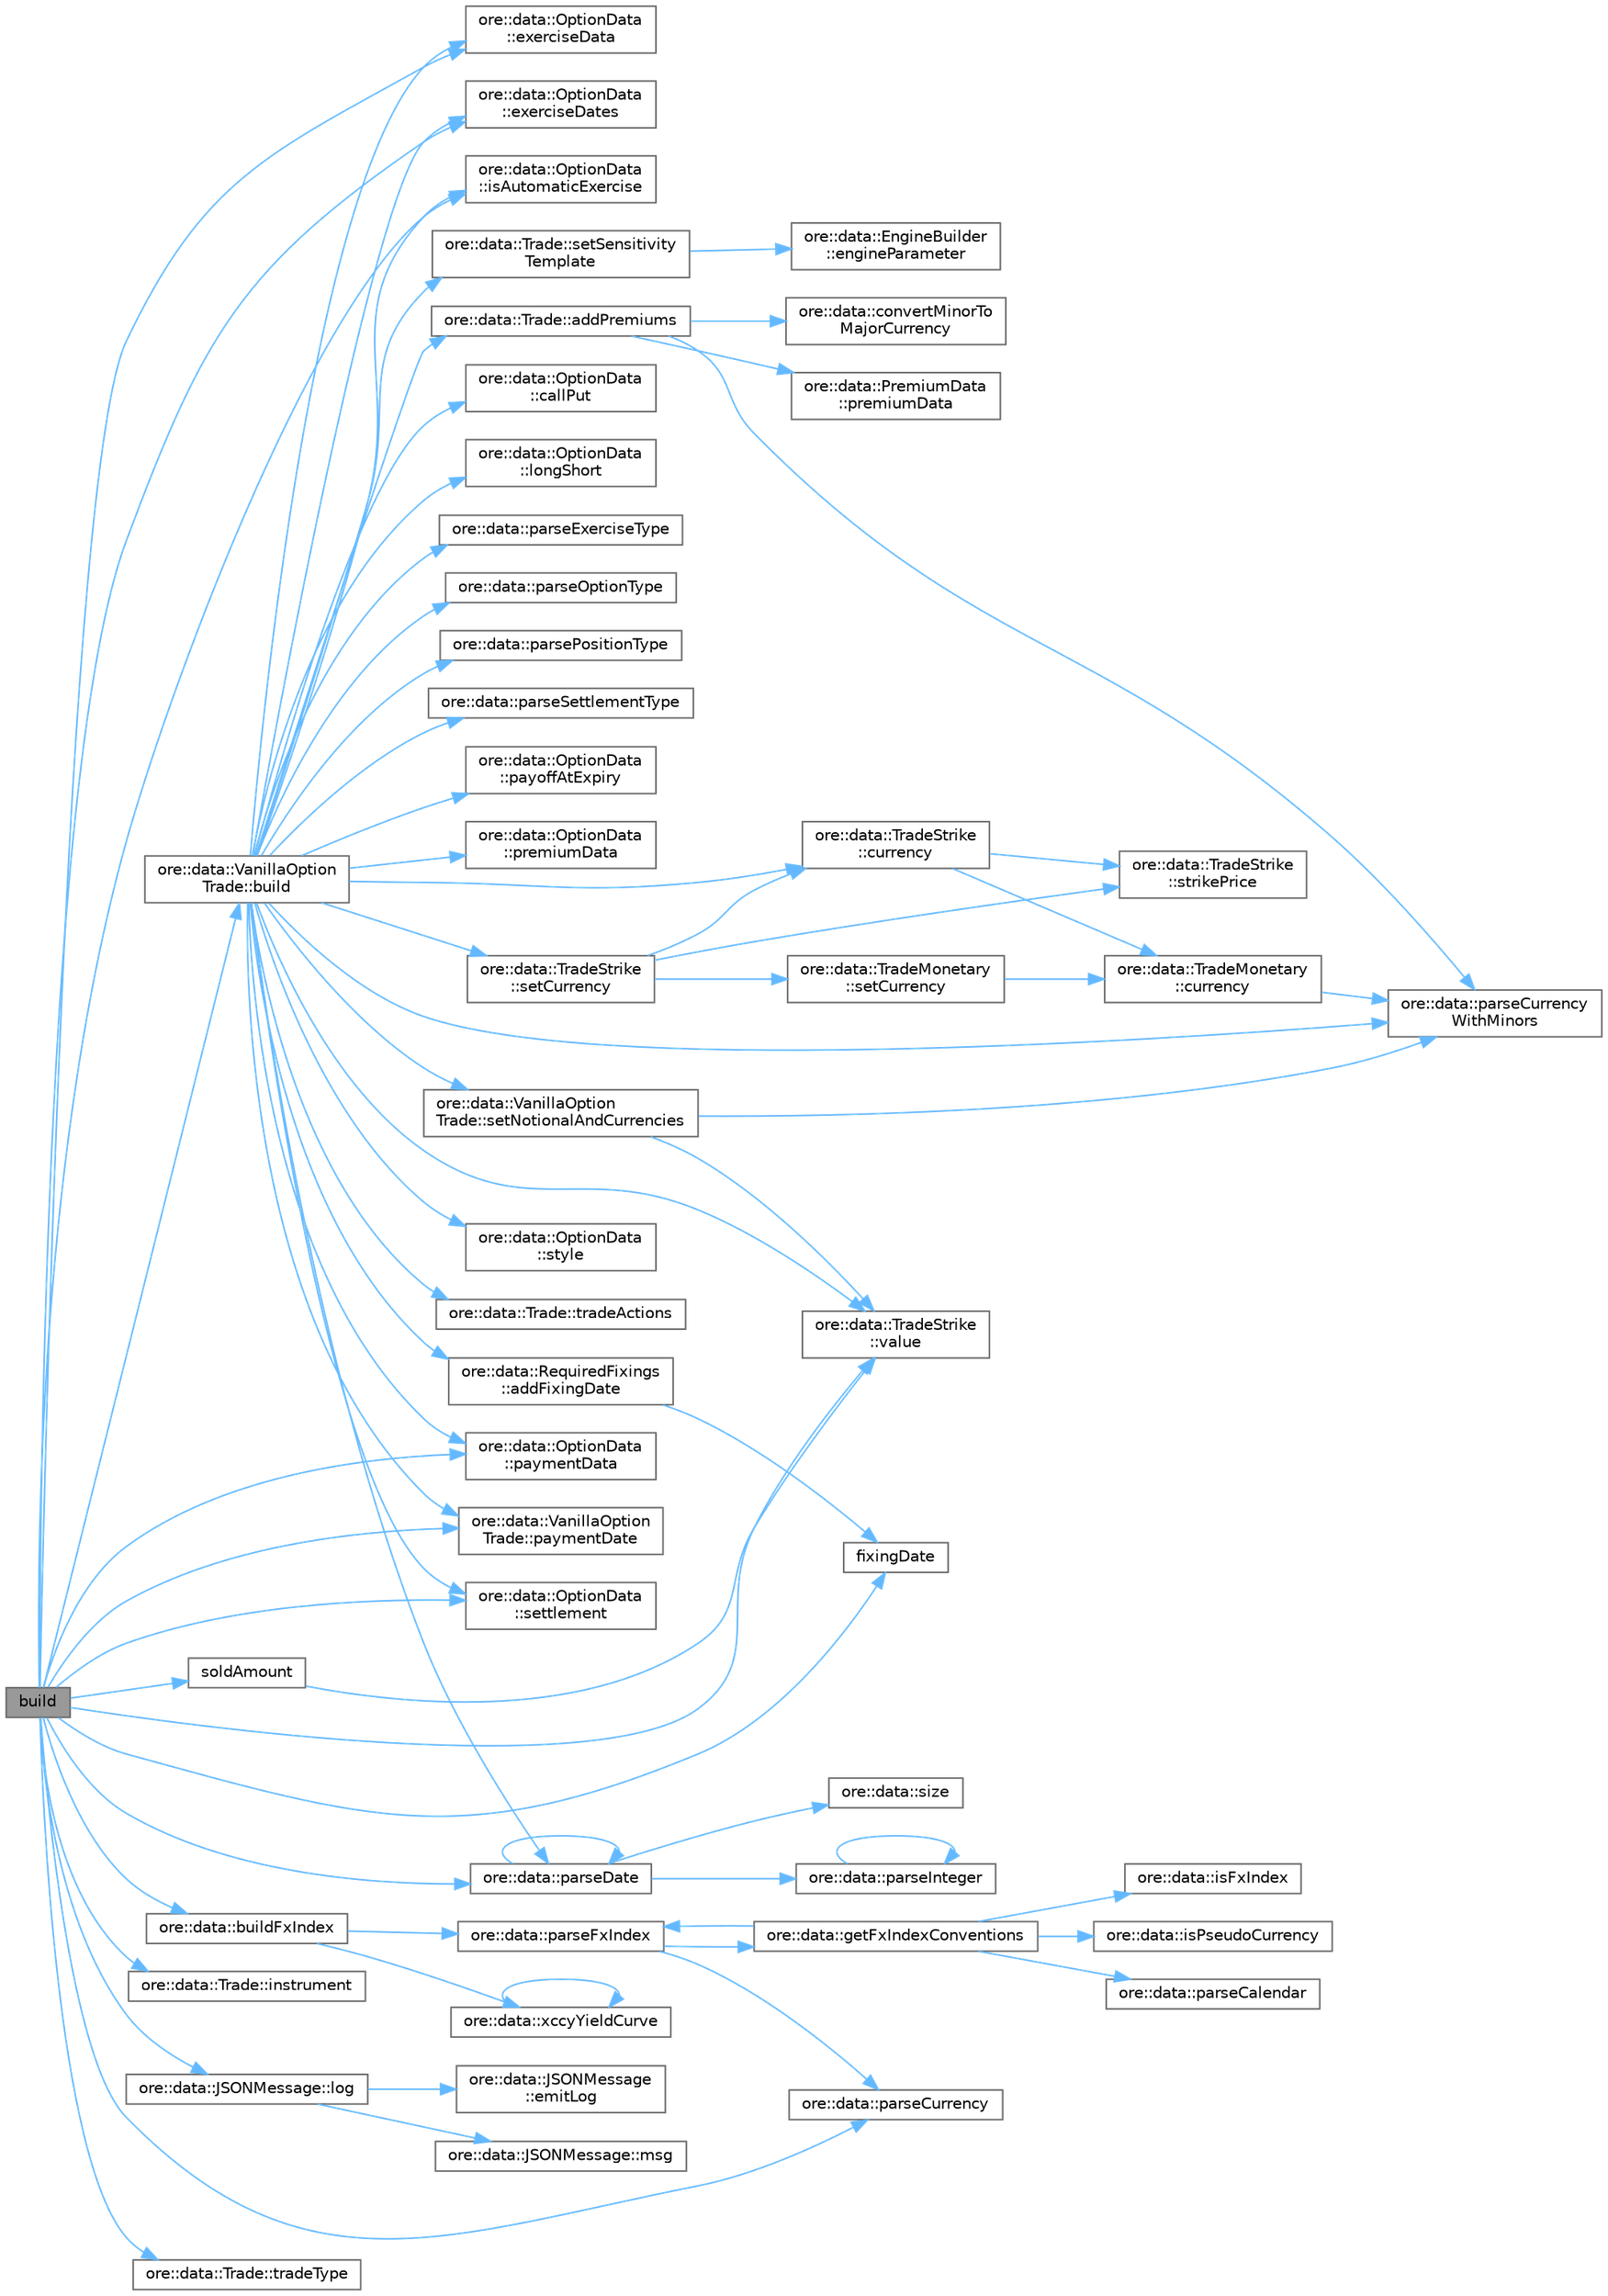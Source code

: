 digraph "build"
{
 // INTERACTIVE_SVG=YES
 // LATEX_PDF_SIZE
  bgcolor="transparent";
  edge [fontname=Helvetica,fontsize=10,labelfontname=Helvetica,labelfontsize=10];
  node [fontname=Helvetica,fontsize=10,shape=box,height=0.2,width=0.4];
  rankdir="LR";
  Node1 [label="build",height=0.2,width=0.4,color="gray40", fillcolor="grey60", style="filled", fontcolor="black",tooltip="Build QuantLib/QuantExt instrument, link pricing engine."];
  Node1 -> Node2 [color="steelblue1",style="solid"];
  Node2 [label="ore::data::VanillaOption\lTrade::build",height=0.2,width=0.4,color="grey40", fillcolor="white", style="filled",URL="$classore_1_1data_1_1_vanilla_option_trade.html#af7b69d5b18d278257927e32b10a23ee6",tooltip="Build QuantLib/QuantExt instrument, link pricing engine."];
  Node2 -> Node3 [color="steelblue1",style="solid"];
  Node3 [label="ore::data::RequiredFixings\l::addFixingDate",height=0.2,width=0.4,color="grey40", fillcolor="white", style="filled",URL="$classore_1_1data_1_1_required_fixings.html#ab7dfe7e5dd7a3d8d8f67fc9096a3c57d",tooltip=" "];
  Node3 -> Node4 [color="steelblue1",style="solid"];
  Node4 [label="fixingDate",height=0.2,width=0.4,color="grey40", fillcolor="white", style="filled",URL="C:/dev/ORE/documentation/QuantExt/doc/quantext.tag$namespace_quant_ext_1_1_zero_inflation.html#a57de786c1c8988b6da9d354282b4b370",tooltip=" "];
  Node2 -> Node5 [color="steelblue1",style="solid"];
  Node5 [label="ore::data::Trade::addPremiums",height=0.2,width=0.4,color="grey40", fillcolor="white", style="filled",URL="$classore_1_1data_1_1_trade.html#a775ea85ca706b8f39e0b3c24a1262b57",tooltip=" "];
  Node5 -> Node6 [color="steelblue1",style="solid"];
  Node6 [label="ore::data::convertMinorTo\lMajorCurrency",height=0.2,width=0.4,color="grey40", fillcolor="white", style="filled",URL="$group__utilities.html#ga63a24b69574b9f0dc9f49cddbcaa242e",tooltip="Convert a value from a minor ccy to major."];
  Node5 -> Node7 [color="steelblue1",style="solid"];
  Node7 [label="ore::data::parseCurrency\lWithMinors",height=0.2,width=0.4,color="grey40", fillcolor="white", style="filled",URL="$group__utilities.html#ga5816082aca07feca7ec905758bd09392",tooltip="Convert text to QuantLib::Currency."];
  Node5 -> Node8 [color="steelblue1",style="solid"];
  Node8 [label="ore::data::PremiumData\l::premiumData",height=0.2,width=0.4,color="grey40", fillcolor="white", style="filled",URL="$classore_1_1data_1_1_premium_data.html#a123c02cf2a8c6d52ae16203dbde172fa",tooltip=" "];
  Node2 -> Node9 [color="steelblue1",style="solid"];
  Node9 [label="ore::data::OptionData\l::callPut",height=0.2,width=0.4,color="grey40", fillcolor="white", style="filled",URL="$classore_1_1data_1_1_option_data.html#a26e655a989f3bd0e0fd895fd3bd50497",tooltip=" "];
  Node2 -> Node10 [color="steelblue1",style="solid"];
  Node10 [label="ore::data::TradeStrike\l::currency",height=0.2,width=0.4,color="grey40", fillcolor="white", style="filled",URL="$classore_1_1data_1_1_trade_strike.html#a79ae4d803e6ff99821ed6f7e674898f7",tooltip=" "];
  Node10 -> Node11 [color="steelblue1",style="solid"];
  Node11 [label="ore::data::TradeMonetary\l::currency",height=0.2,width=0.4,color="grey40", fillcolor="white", style="filled",URL="$classore_1_1data_1_1_trade_monetary.html#a2fd1bb34ef1df644354f3c6872bb90ff",tooltip=" "];
  Node11 -> Node7 [color="steelblue1",style="solid"];
  Node10 -> Node12 [color="steelblue1",style="solid"];
  Node12 [label="ore::data::TradeStrike\l::strikePrice",height=0.2,width=0.4,color="grey40", fillcolor="white", style="filled",URL="$classore_1_1data_1_1_trade_strike.html#af95e1cce2d25b241417ca60f5be7ea65",tooltip=" "];
  Node2 -> Node13 [color="steelblue1",style="solid"];
  Node13 [label="ore::data::OptionData\l::exerciseData",height=0.2,width=0.4,color="grey40", fillcolor="white", style="filled",URL="$classore_1_1data_1_1_option_data.html#ab55874deb46a8404d56db05d2b6e7e9c",tooltip=" "];
  Node2 -> Node14 [color="steelblue1",style="solid"];
  Node14 [label="ore::data::OptionData\l::exerciseDates",height=0.2,width=0.4,color="grey40", fillcolor="white", style="filled",URL="$classore_1_1data_1_1_option_data.html#af82897aa671c01e0988878f1476ef9b8",tooltip=" "];
  Node2 -> Node15 [color="steelblue1",style="solid"];
  Node15 [label="ore::data::OptionData\l::isAutomaticExercise",height=0.2,width=0.4,color="grey40", fillcolor="white", style="filled",URL="$classore_1_1data_1_1_option_data.html#aac4007ef1d4cf94ee4a6597839e9846b",tooltip="Automatic exercise assumed false if not explicitly provided."];
  Node2 -> Node16 [color="steelblue1",style="solid"];
  Node16 [label="ore::data::OptionData\l::longShort",height=0.2,width=0.4,color="grey40", fillcolor="white", style="filled",URL="$classore_1_1data_1_1_option_data.html#a50b9f07b1c2bd1b4fea7f2e7da7fdb2b",tooltip=" "];
  Node2 -> Node7 [color="steelblue1",style="solid"];
  Node2 -> Node17 [color="steelblue1",style="solid"];
  Node17 [label="ore::data::parseDate",height=0.2,width=0.4,color="grey40", fillcolor="white", style="filled",URL="$group__utilities.html#ga59b5fdda574d90facae95dec2d13040d",tooltip="Convert std::string to QuantLib::Date."];
  Node17 -> Node17 [color="steelblue1",style="solid"];
  Node17 -> Node18 [color="steelblue1",style="solid"];
  Node18 [label="ore::data::parseInteger",height=0.2,width=0.4,color="grey40", fillcolor="white", style="filled",URL="$group__utilities.html#gaecd67eda4fb5f4859bb8f6d383547721",tooltip="Convert text to QuantLib::Integer."];
  Node18 -> Node18 [color="steelblue1",style="solid"];
  Node17 -> Node19 [color="steelblue1",style="solid"];
  Node19 [label="ore::data::size",height=0.2,width=0.4,color="grey40", fillcolor="white", style="filled",URL="$namespaceore_1_1data.html#a777e216dee6069b548bb87da7152699e",tooltip=" "];
  Node2 -> Node20 [color="steelblue1",style="solid"];
  Node20 [label="ore::data::parseExerciseType",height=0.2,width=0.4,color="grey40", fillcolor="white", style="filled",URL="$group__utilities.html#ga20c18a22a7c42fb8d358d9778a956011",tooltip="Convert text to QuantLib::Exercise::Type."];
  Node2 -> Node21 [color="steelblue1",style="solid"];
  Node21 [label="ore::data::parseOptionType",height=0.2,width=0.4,color="grey40", fillcolor="white", style="filled",URL="$group__utilities.html#gafba82f05ecaf8827537fb3144f436002",tooltip="Convert text to QuantLib::Option::Type."];
  Node2 -> Node22 [color="steelblue1",style="solid"];
  Node22 [label="ore::data::parsePositionType",height=0.2,width=0.4,color="grey40", fillcolor="white", style="filled",URL="$group__utilities.html#ga71937c757a73b33221be6ce6a8046839",tooltip="Convert text to QuantLib::Position::Type."];
  Node2 -> Node23 [color="steelblue1",style="solid"];
  Node23 [label="ore::data::parseSettlementType",height=0.2,width=0.4,color="grey40", fillcolor="white", style="filled",URL="$group__utilities.html#gaedc713e911316c8eb473fdaf83fcfaa6",tooltip="Convert text to QuantLib::Settlement::Type."];
  Node2 -> Node24 [color="steelblue1",style="solid"];
  Node24 [label="ore::data::OptionData\l::paymentData",height=0.2,width=0.4,color="grey40", fillcolor="white", style="filled",URL="$classore_1_1data_1_1_option_data.html#aaf9f088b33dedab37e1b4e1b7d01502c",tooltip=" "];
  Node2 -> Node25 [color="steelblue1",style="solid"];
  Node25 [label="ore::data::VanillaOption\lTrade::paymentDate",height=0.2,width=0.4,color="grey40", fillcolor="white", style="filled",URL="$classore_1_1data_1_1_vanilla_option_trade.html#aa9d67cb6d3421238c05aa530e7f42885",tooltip=" "];
  Node2 -> Node26 [color="steelblue1",style="solid"];
  Node26 [label="ore::data::OptionData\l::payoffAtExpiry",height=0.2,width=0.4,color="grey40", fillcolor="white", style="filled",URL="$classore_1_1data_1_1_option_data.html#aa84255ed88a50b2ba174afe04df43ed8",tooltip=" "];
  Node2 -> Node27 [color="steelblue1",style="solid"];
  Node27 [label="ore::data::OptionData\l::premiumData",height=0.2,width=0.4,color="grey40", fillcolor="white", style="filled",URL="$classore_1_1data_1_1_option_data.html#adcb66e32b32e9b291c5a6f37e82c5692",tooltip=" "];
  Node2 -> Node28 [color="steelblue1",style="solid"];
  Node28 [label="ore::data::TradeStrike\l::setCurrency",height=0.2,width=0.4,color="grey40", fillcolor="white", style="filled",URL="$classore_1_1data_1_1_trade_strike.html#a56307f76ba467cb0eaa001badcc11b4c",tooltip=" "];
  Node28 -> Node10 [color="steelblue1",style="solid"];
  Node28 -> Node29 [color="steelblue1",style="solid"];
  Node29 [label="ore::data::TradeMonetary\l::setCurrency",height=0.2,width=0.4,color="grey40", fillcolor="white", style="filled",URL="$classore_1_1data_1_1_trade_monetary.html#a56307f76ba467cb0eaa001badcc11b4c",tooltip=" "];
  Node29 -> Node11 [color="steelblue1",style="solid"];
  Node28 -> Node12 [color="steelblue1",style="solid"];
  Node2 -> Node30 [color="steelblue1",style="solid"];
  Node30 [label="ore::data::VanillaOption\lTrade::setNotionalAndCurrencies",height=0.2,width=0.4,color="grey40", fillcolor="white", style="filled",URL="$classore_1_1data_1_1_vanilla_option_trade.html#a412e144fa3140f658a7476ab85fb6677",tooltip=" "];
  Node30 -> Node7 [color="steelblue1",style="solid"];
  Node30 -> Node31 [color="steelblue1",style="solid"];
  Node31 [label="ore::data::TradeStrike\l::value",height=0.2,width=0.4,color="grey40", fillcolor="white", style="filled",URL="$classore_1_1data_1_1_trade_strike.html#ab0070e2cd9d998541431e9aba2e5583b",tooltip=" "];
  Node2 -> Node32 [color="steelblue1",style="solid"];
  Node32 [label="ore::data::Trade::setSensitivity\lTemplate",height=0.2,width=0.4,color="grey40", fillcolor="white", style="filled",URL="$classore_1_1data_1_1_trade.html#a788e0abfac5089ac015b7d71dbda25e3",tooltip=" "];
  Node32 -> Node33 [color="steelblue1",style="solid"];
  Node33 [label="ore::data::EngineBuilder\l::engineParameter",height=0.2,width=0.4,color="grey40", fillcolor="white", style="filled",URL="$classore_1_1data_1_1_engine_builder.html#a9d7654707f3b935dcf6a7b19df70c085",tooltip=" "];
  Node2 -> Node34 [color="steelblue1",style="solid"];
  Node34 [label="ore::data::OptionData\l::settlement",height=0.2,width=0.4,color="grey40", fillcolor="white", style="filled",URL="$classore_1_1data_1_1_option_data.html#a77098ad5025357188934116cfc632fd3",tooltip=" "];
  Node2 -> Node35 [color="steelblue1",style="solid"];
  Node35 [label="ore::data::OptionData\l::style",height=0.2,width=0.4,color="grey40", fillcolor="white", style="filled",URL="$classore_1_1data_1_1_option_data.html#a657c7d1172af0024c7594ad4082a040e",tooltip=" "];
  Node2 -> Node36 [color="steelblue1",style="solid"];
  Node36 [label="ore::data::Trade::tradeActions",height=0.2,width=0.4,color="grey40", fillcolor="white", style="filled",URL="$classore_1_1data_1_1_trade.html#a009f004d62a7bce6dd0e870f8389cd85",tooltip="Set the trade actions."];
  Node2 -> Node31 [color="steelblue1",style="solid"];
  Node1 -> Node37 [color="steelblue1",style="solid"];
  Node37 [label="ore::data::buildFxIndex",height=0.2,width=0.4,color="grey40", fillcolor="white", style="filled",URL="$namespaceore_1_1data.html#ae313b95f8a3ab32f9ef5fbb83ac3254f",tooltip=" "];
  Node37 -> Node38 [color="steelblue1",style="solid"];
  Node38 [label="ore::data::parseFxIndex",height=0.2,width=0.4,color="grey40", fillcolor="white", style="filled",URL="$group__utilities.html#ga4c161c978377952d86a509a855e564b6",tooltip="Convert std::string to QuantExt::FxIndex."];
  Node38 -> Node39 [color="steelblue1",style="solid"];
  Node39 [label="ore::data::getFxIndexConventions",height=0.2,width=0.4,color="grey40", fillcolor="white", style="filled",URL="$namespaceore_1_1data.html#a924eb5d1881d31c82ac8abbdc15a5027",tooltip=" "];
  Node39 -> Node40 [color="steelblue1",style="solid"];
  Node40 [label="ore::data::isFxIndex",height=0.2,width=0.4,color="grey40", fillcolor="white", style="filled",URL="$namespaceore_1_1data.html#a123e19b0fac4f5124a8c26bad300de0e",tooltip=" "];
  Node39 -> Node41 [color="steelblue1",style="solid"];
  Node41 [label="ore::data::isPseudoCurrency",height=0.2,width=0.4,color="grey40", fillcolor="white", style="filled",URL="$group__utilities.html#gac0cf10eef45b9d706e29e7eb2ddddc90",tooltip="check for pseudo currency = precious metal or crypto currency *‍/"];
  Node39 -> Node42 [color="steelblue1",style="solid"];
  Node42 [label="ore::data::parseCalendar",height=0.2,width=0.4,color="grey40", fillcolor="white", style="filled",URL="$group__utilities.html#ga0f72d6fcccae10a674bdcd5095200f14",tooltip="Convert text to QuantLib::Calendar."];
  Node39 -> Node38 [color="steelblue1",style="solid"];
  Node38 -> Node43 [color="steelblue1",style="solid"];
  Node43 [label="ore::data::parseCurrency",height=0.2,width=0.4,color="grey40", fillcolor="white", style="filled",URL="$group__utilities.html#ga6e9e781a58e78200301c76161589fc7b",tooltip="Convert text to QuantLib::Currency."];
  Node37 -> Node44 [color="steelblue1",style="solid"];
  Node44 [label="ore::data::xccyYieldCurve",height=0.2,width=0.4,color="grey40", fillcolor="white", style="filled",URL="$namespaceore_1_1data.html#a02864b97f8a5f61c74d6b78ca65d7c30",tooltip=" "];
  Node44 -> Node44 [color="steelblue1",style="solid"];
  Node1 -> Node13 [color="steelblue1",style="solid"];
  Node1 -> Node14 [color="steelblue1",style="solid"];
  Node1 -> Node4 [color="steelblue1",style="solid"];
  Node1 -> Node45 [color="steelblue1",style="solid"];
  Node45 [label="ore::data::Trade::instrument",height=0.2,width=0.4,color="grey40", fillcolor="white", style="filled",URL="$classore_1_1data_1_1_trade.html#ab3d8229601e97b4e292049439f105630",tooltip=" "];
  Node1 -> Node15 [color="steelblue1",style="solid"];
  Node1 -> Node46 [color="steelblue1",style="solid"];
  Node46 [label="ore::data::JSONMessage::log",height=0.2,width=0.4,color="grey40", fillcolor="white", style="filled",URL="$classore_1_1data_1_1_j_s_o_n_message.html#a5e21eca2668ed948bdc409b19a78e5bb",tooltip="generate Boost log record to pass to corresponding sinks"];
  Node46 -> Node47 [color="steelblue1",style="solid"];
  Node47 [label="ore::data::JSONMessage\l::emitLog",height=0.2,width=0.4,color="grey40", fillcolor="white", style="filled",URL="$classore_1_1data_1_1_j_s_o_n_message.html#a6a9077605df871e6e961dd0099645b35",tooltip="generate Boost log record - this method is called by log()"];
  Node46 -> Node48 [color="steelblue1",style="solid"];
  Node48 [label="ore::data::JSONMessage::msg",height=0.2,width=0.4,color="grey40", fillcolor="white", style="filled",URL="$classore_1_1data_1_1_j_s_o_n_message.html#a39f83a0ab38c425a8844c8892b93d69e",tooltip="return a std::string for the log file"];
  Node1 -> Node43 [color="steelblue1",style="solid"];
  Node1 -> Node17 [color="steelblue1",style="solid"];
  Node1 -> Node24 [color="steelblue1",style="solid"];
  Node1 -> Node25 [color="steelblue1",style="solid"];
  Node1 -> Node34 [color="steelblue1",style="solid"];
  Node1 -> Node49 [color="steelblue1",style="solid"];
  Node49 [label="soldAmount",height=0.2,width=0.4,color="grey40", fillcolor="white", style="filled",URL="$classore_1_1data_1_1_fx_option.html#a183d400a1f3c3aed4d1de7e1a964ddf9",tooltip=" "];
  Node49 -> Node31 [color="steelblue1",style="solid"];
  Node1 -> Node50 [color="steelblue1",style="solid"];
  Node50 [label="ore::data::Trade::tradeType",height=0.2,width=0.4,color="grey40", fillcolor="white", style="filled",URL="$classore_1_1data_1_1_trade.html#aec03b18fc42a659e6dca829a82659809",tooltip=" "];
  Node1 -> Node31 [color="steelblue1",style="solid"];
}
